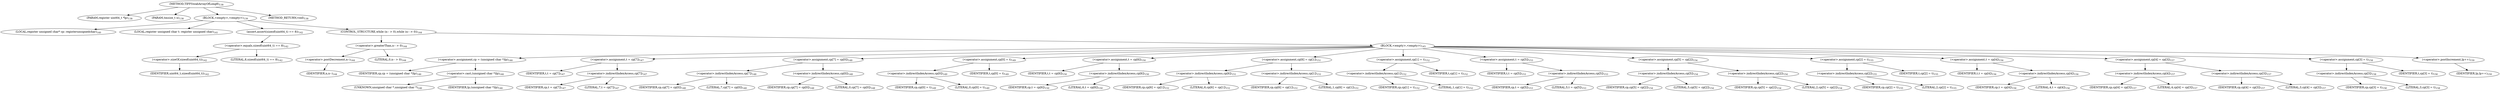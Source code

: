 digraph "TIFFSwabArrayOfLong8" {  
"34590" [label = <(METHOD,TIFFSwabArrayOfLong8)<SUB>138</SUB>> ]
"34591" [label = <(PARAM,register uint64_t *lp)<SUB>138</SUB>> ]
"34592" [label = <(PARAM,tmsize_t n)<SUB>138</SUB>> ]
"34593" [label = <(BLOCK,&lt;empty&gt;,&lt;empty&gt;)<SUB>139</SUB>> ]
"34594" [label = <(LOCAL,register unsigned char* cp: registerunsignedchar)<SUB>140</SUB>> ]
"34595" [label = <(LOCAL,register unsigned char t: register unsigned char)<SUB>141</SUB>> ]
"34596" [label = <(assert,assert(sizeof(uint64_t) == 8))<SUB>142</SUB>> ]
"34597" [label = <(&lt;operator&gt;.equals,sizeof(uint64_t) == 8)<SUB>142</SUB>> ]
"34598" [label = <(&lt;operator&gt;.sizeOf,sizeof(uint64_t))<SUB>142</SUB>> ]
"34599" [label = <(IDENTIFIER,uint64_t,sizeof(uint64_t))<SUB>142</SUB>> ]
"34600" [label = <(LITERAL,8,sizeof(uint64_t) == 8)<SUB>142</SUB>> ]
"34601" [label = <(CONTROL_STRUCTURE,while (n-- &gt; 0),while (n-- &gt; 0))<SUB>144</SUB>> ]
"34602" [label = <(&lt;operator&gt;.greaterThan,n-- &gt; 0)<SUB>144</SUB>> ]
"34603" [label = <(&lt;operator&gt;.postDecrement,n--)<SUB>144</SUB>> ]
"34604" [label = <(IDENTIFIER,n,n--)<SUB>144</SUB>> ]
"34605" [label = <(LITERAL,0,n-- &gt; 0)<SUB>144</SUB>> ]
"34606" [label = <(BLOCK,&lt;empty&gt;,&lt;empty&gt;)<SUB>145</SUB>> ]
"34607" [label = <(&lt;operator&gt;.assignment,cp = (unsigned char *)lp)<SUB>146</SUB>> ]
"34608" [label = <(IDENTIFIER,cp,cp = (unsigned char *)lp)<SUB>146</SUB>> ]
"34609" [label = <(&lt;operator&gt;.cast,(unsigned char *)lp)<SUB>146</SUB>> ]
"34610" [label = <(UNKNOWN,unsigned char *,unsigned char *)<SUB>146</SUB>> ]
"34611" [label = <(IDENTIFIER,lp,(unsigned char *)lp)<SUB>146</SUB>> ]
"34612" [label = <(&lt;operator&gt;.assignment,t = cp[7])<SUB>147</SUB>> ]
"34613" [label = <(IDENTIFIER,t,t = cp[7])<SUB>147</SUB>> ]
"34614" [label = <(&lt;operator&gt;.indirectIndexAccess,cp[7])<SUB>147</SUB>> ]
"34615" [label = <(IDENTIFIER,cp,t = cp[7])<SUB>147</SUB>> ]
"34616" [label = <(LITERAL,7,t = cp[7])<SUB>147</SUB>> ]
"34617" [label = <(&lt;operator&gt;.assignment,cp[7] = cp[0])<SUB>148</SUB>> ]
"34618" [label = <(&lt;operator&gt;.indirectIndexAccess,cp[7])<SUB>148</SUB>> ]
"34619" [label = <(IDENTIFIER,cp,cp[7] = cp[0])<SUB>148</SUB>> ]
"34620" [label = <(LITERAL,7,cp[7] = cp[0])<SUB>148</SUB>> ]
"34621" [label = <(&lt;operator&gt;.indirectIndexAccess,cp[0])<SUB>148</SUB>> ]
"34622" [label = <(IDENTIFIER,cp,cp[7] = cp[0])<SUB>148</SUB>> ]
"34623" [label = <(LITERAL,0,cp[7] = cp[0])<SUB>148</SUB>> ]
"34624" [label = <(&lt;operator&gt;.assignment,cp[0] = t)<SUB>149</SUB>> ]
"34625" [label = <(&lt;operator&gt;.indirectIndexAccess,cp[0])<SUB>149</SUB>> ]
"34626" [label = <(IDENTIFIER,cp,cp[0] = t)<SUB>149</SUB>> ]
"34627" [label = <(LITERAL,0,cp[0] = t)<SUB>149</SUB>> ]
"34628" [label = <(IDENTIFIER,t,cp[0] = t)<SUB>149</SUB>> ]
"34629" [label = <(&lt;operator&gt;.assignment,t = cp[6])<SUB>150</SUB>> ]
"34630" [label = <(IDENTIFIER,t,t = cp[6])<SUB>150</SUB>> ]
"34631" [label = <(&lt;operator&gt;.indirectIndexAccess,cp[6])<SUB>150</SUB>> ]
"34632" [label = <(IDENTIFIER,cp,t = cp[6])<SUB>150</SUB>> ]
"34633" [label = <(LITERAL,6,t = cp[6])<SUB>150</SUB>> ]
"34634" [label = <(&lt;operator&gt;.assignment,cp[6] = cp[1])<SUB>151</SUB>> ]
"34635" [label = <(&lt;operator&gt;.indirectIndexAccess,cp[6])<SUB>151</SUB>> ]
"34636" [label = <(IDENTIFIER,cp,cp[6] = cp[1])<SUB>151</SUB>> ]
"34637" [label = <(LITERAL,6,cp[6] = cp[1])<SUB>151</SUB>> ]
"34638" [label = <(&lt;operator&gt;.indirectIndexAccess,cp[1])<SUB>151</SUB>> ]
"34639" [label = <(IDENTIFIER,cp,cp[6] = cp[1])<SUB>151</SUB>> ]
"34640" [label = <(LITERAL,1,cp[6] = cp[1])<SUB>151</SUB>> ]
"34641" [label = <(&lt;operator&gt;.assignment,cp[1] = t)<SUB>152</SUB>> ]
"34642" [label = <(&lt;operator&gt;.indirectIndexAccess,cp[1])<SUB>152</SUB>> ]
"34643" [label = <(IDENTIFIER,cp,cp[1] = t)<SUB>152</SUB>> ]
"34644" [label = <(LITERAL,1,cp[1] = t)<SUB>152</SUB>> ]
"34645" [label = <(IDENTIFIER,t,cp[1] = t)<SUB>152</SUB>> ]
"34646" [label = <(&lt;operator&gt;.assignment,t = cp[5])<SUB>153</SUB>> ]
"34647" [label = <(IDENTIFIER,t,t = cp[5])<SUB>153</SUB>> ]
"34648" [label = <(&lt;operator&gt;.indirectIndexAccess,cp[5])<SUB>153</SUB>> ]
"34649" [label = <(IDENTIFIER,cp,t = cp[5])<SUB>153</SUB>> ]
"34650" [label = <(LITERAL,5,t = cp[5])<SUB>153</SUB>> ]
"34651" [label = <(&lt;operator&gt;.assignment,cp[5] = cp[2])<SUB>154</SUB>> ]
"34652" [label = <(&lt;operator&gt;.indirectIndexAccess,cp[5])<SUB>154</SUB>> ]
"34653" [label = <(IDENTIFIER,cp,cp[5] = cp[2])<SUB>154</SUB>> ]
"34654" [label = <(LITERAL,5,cp[5] = cp[2])<SUB>154</SUB>> ]
"34655" [label = <(&lt;operator&gt;.indirectIndexAccess,cp[2])<SUB>154</SUB>> ]
"34656" [label = <(IDENTIFIER,cp,cp[5] = cp[2])<SUB>154</SUB>> ]
"34657" [label = <(LITERAL,2,cp[5] = cp[2])<SUB>154</SUB>> ]
"34658" [label = <(&lt;operator&gt;.assignment,cp[2] = t)<SUB>155</SUB>> ]
"34659" [label = <(&lt;operator&gt;.indirectIndexAccess,cp[2])<SUB>155</SUB>> ]
"34660" [label = <(IDENTIFIER,cp,cp[2] = t)<SUB>155</SUB>> ]
"34661" [label = <(LITERAL,2,cp[2] = t)<SUB>155</SUB>> ]
"34662" [label = <(IDENTIFIER,t,cp[2] = t)<SUB>155</SUB>> ]
"34663" [label = <(&lt;operator&gt;.assignment,t = cp[4])<SUB>156</SUB>> ]
"34664" [label = <(IDENTIFIER,t,t = cp[4])<SUB>156</SUB>> ]
"34665" [label = <(&lt;operator&gt;.indirectIndexAccess,cp[4])<SUB>156</SUB>> ]
"34666" [label = <(IDENTIFIER,cp,t = cp[4])<SUB>156</SUB>> ]
"34667" [label = <(LITERAL,4,t = cp[4])<SUB>156</SUB>> ]
"34668" [label = <(&lt;operator&gt;.assignment,cp[4] = cp[3])<SUB>157</SUB>> ]
"34669" [label = <(&lt;operator&gt;.indirectIndexAccess,cp[4])<SUB>157</SUB>> ]
"34670" [label = <(IDENTIFIER,cp,cp[4] = cp[3])<SUB>157</SUB>> ]
"34671" [label = <(LITERAL,4,cp[4] = cp[3])<SUB>157</SUB>> ]
"34672" [label = <(&lt;operator&gt;.indirectIndexAccess,cp[3])<SUB>157</SUB>> ]
"34673" [label = <(IDENTIFIER,cp,cp[4] = cp[3])<SUB>157</SUB>> ]
"34674" [label = <(LITERAL,3,cp[4] = cp[3])<SUB>157</SUB>> ]
"34675" [label = <(&lt;operator&gt;.assignment,cp[3] = t)<SUB>158</SUB>> ]
"34676" [label = <(&lt;operator&gt;.indirectIndexAccess,cp[3])<SUB>158</SUB>> ]
"34677" [label = <(IDENTIFIER,cp,cp[3] = t)<SUB>158</SUB>> ]
"34678" [label = <(LITERAL,3,cp[3] = t)<SUB>158</SUB>> ]
"34679" [label = <(IDENTIFIER,t,cp[3] = t)<SUB>158</SUB>> ]
"34680" [label = <(&lt;operator&gt;.postIncrement,lp++)<SUB>159</SUB>> ]
"34681" [label = <(IDENTIFIER,lp,lp++)<SUB>159</SUB>> ]
"34682" [label = <(METHOD_RETURN,void)<SUB>138</SUB>> ]
  "34590" -> "34591" 
  "34590" -> "34592" 
  "34590" -> "34593" 
  "34590" -> "34682" 
  "34593" -> "34594" 
  "34593" -> "34595" 
  "34593" -> "34596" 
  "34593" -> "34601" 
  "34596" -> "34597" 
  "34597" -> "34598" 
  "34597" -> "34600" 
  "34598" -> "34599" 
  "34601" -> "34602" 
  "34601" -> "34606" 
  "34602" -> "34603" 
  "34602" -> "34605" 
  "34603" -> "34604" 
  "34606" -> "34607" 
  "34606" -> "34612" 
  "34606" -> "34617" 
  "34606" -> "34624" 
  "34606" -> "34629" 
  "34606" -> "34634" 
  "34606" -> "34641" 
  "34606" -> "34646" 
  "34606" -> "34651" 
  "34606" -> "34658" 
  "34606" -> "34663" 
  "34606" -> "34668" 
  "34606" -> "34675" 
  "34606" -> "34680" 
  "34607" -> "34608" 
  "34607" -> "34609" 
  "34609" -> "34610" 
  "34609" -> "34611" 
  "34612" -> "34613" 
  "34612" -> "34614" 
  "34614" -> "34615" 
  "34614" -> "34616" 
  "34617" -> "34618" 
  "34617" -> "34621" 
  "34618" -> "34619" 
  "34618" -> "34620" 
  "34621" -> "34622" 
  "34621" -> "34623" 
  "34624" -> "34625" 
  "34624" -> "34628" 
  "34625" -> "34626" 
  "34625" -> "34627" 
  "34629" -> "34630" 
  "34629" -> "34631" 
  "34631" -> "34632" 
  "34631" -> "34633" 
  "34634" -> "34635" 
  "34634" -> "34638" 
  "34635" -> "34636" 
  "34635" -> "34637" 
  "34638" -> "34639" 
  "34638" -> "34640" 
  "34641" -> "34642" 
  "34641" -> "34645" 
  "34642" -> "34643" 
  "34642" -> "34644" 
  "34646" -> "34647" 
  "34646" -> "34648" 
  "34648" -> "34649" 
  "34648" -> "34650" 
  "34651" -> "34652" 
  "34651" -> "34655" 
  "34652" -> "34653" 
  "34652" -> "34654" 
  "34655" -> "34656" 
  "34655" -> "34657" 
  "34658" -> "34659" 
  "34658" -> "34662" 
  "34659" -> "34660" 
  "34659" -> "34661" 
  "34663" -> "34664" 
  "34663" -> "34665" 
  "34665" -> "34666" 
  "34665" -> "34667" 
  "34668" -> "34669" 
  "34668" -> "34672" 
  "34669" -> "34670" 
  "34669" -> "34671" 
  "34672" -> "34673" 
  "34672" -> "34674" 
  "34675" -> "34676" 
  "34675" -> "34679" 
  "34676" -> "34677" 
  "34676" -> "34678" 
  "34680" -> "34681" 
}
